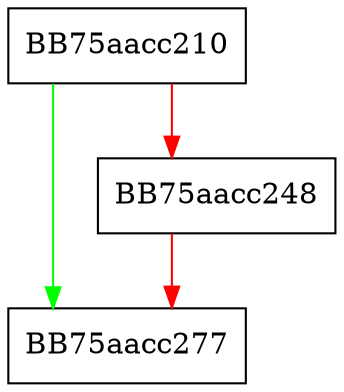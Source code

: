 digraph Init {
  node [shape="box"];
  graph [splines=ortho];
  BB75aacc210 -> BB75aacc277 [color="green"];
  BB75aacc210 -> BB75aacc248 [color="red"];
  BB75aacc248 -> BB75aacc277 [color="red"];
}